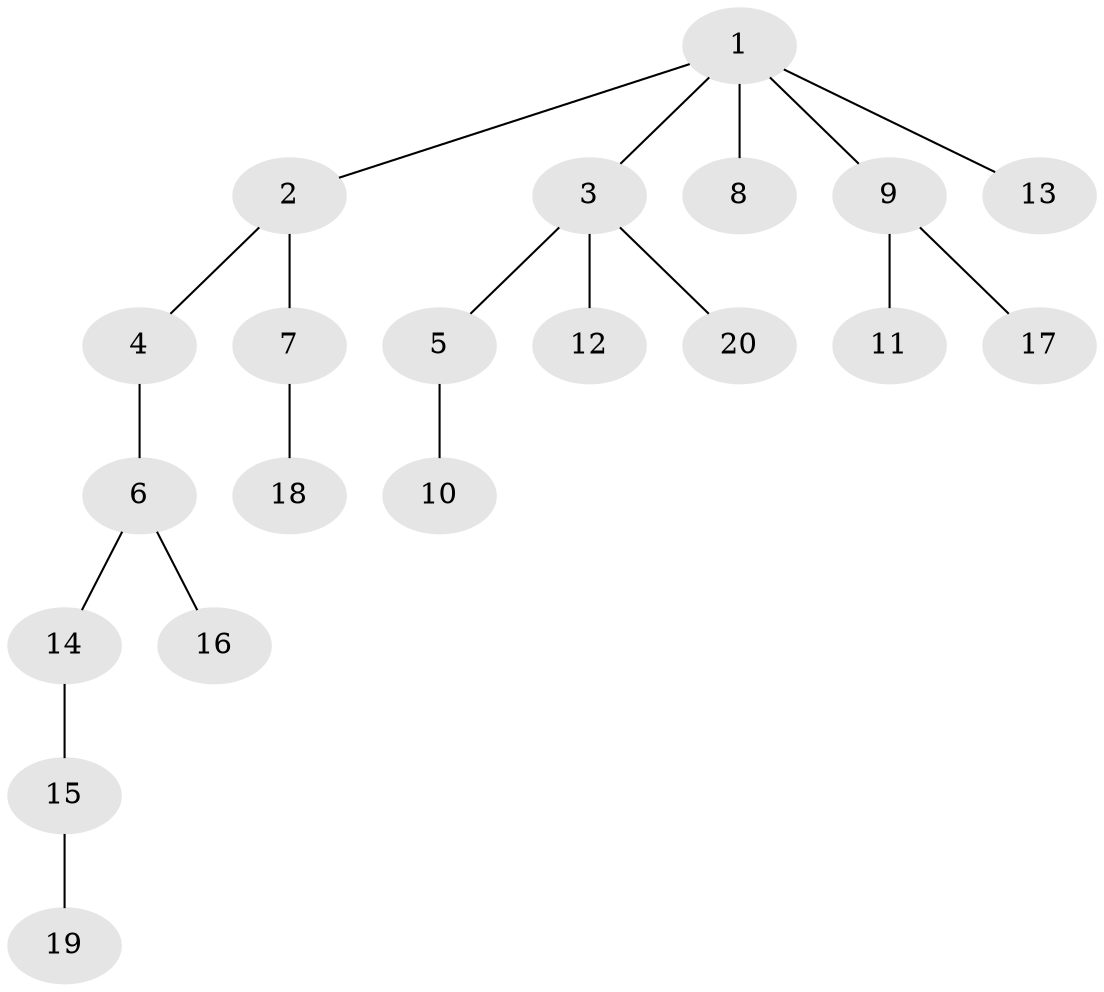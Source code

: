 // Generated by graph-tools (version 1.1) at 2025/46/02/15/25 05:46:28]
// undirected, 20 vertices, 19 edges
graph export_dot {
graph [start="1"]
  node [color=gray90,style=filled];
  1;
  2;
  3;
  4;
  5;
  6;
  7;
  8;
  9;
  10;
  11;
  12;
  13;
  14;
  15;
  16;
  17;
  18;
  19;
  20;
  1 -- 2;
  1 -- 3;
  1 -- 8;
  1 -- 9;
  1 -- 13;
  2 -- 4;
  2 -- 7;
  3 -- 5;
  3 -- 12;
  3 -- 20;
  4 -- 6;
  5 -- 10;
  6 -- 14;
  6 -- 16;
  7 -- 18;
  9 -- 11;
  9 -- 17;
  14 -- 15;
  15 -- 19;
}
